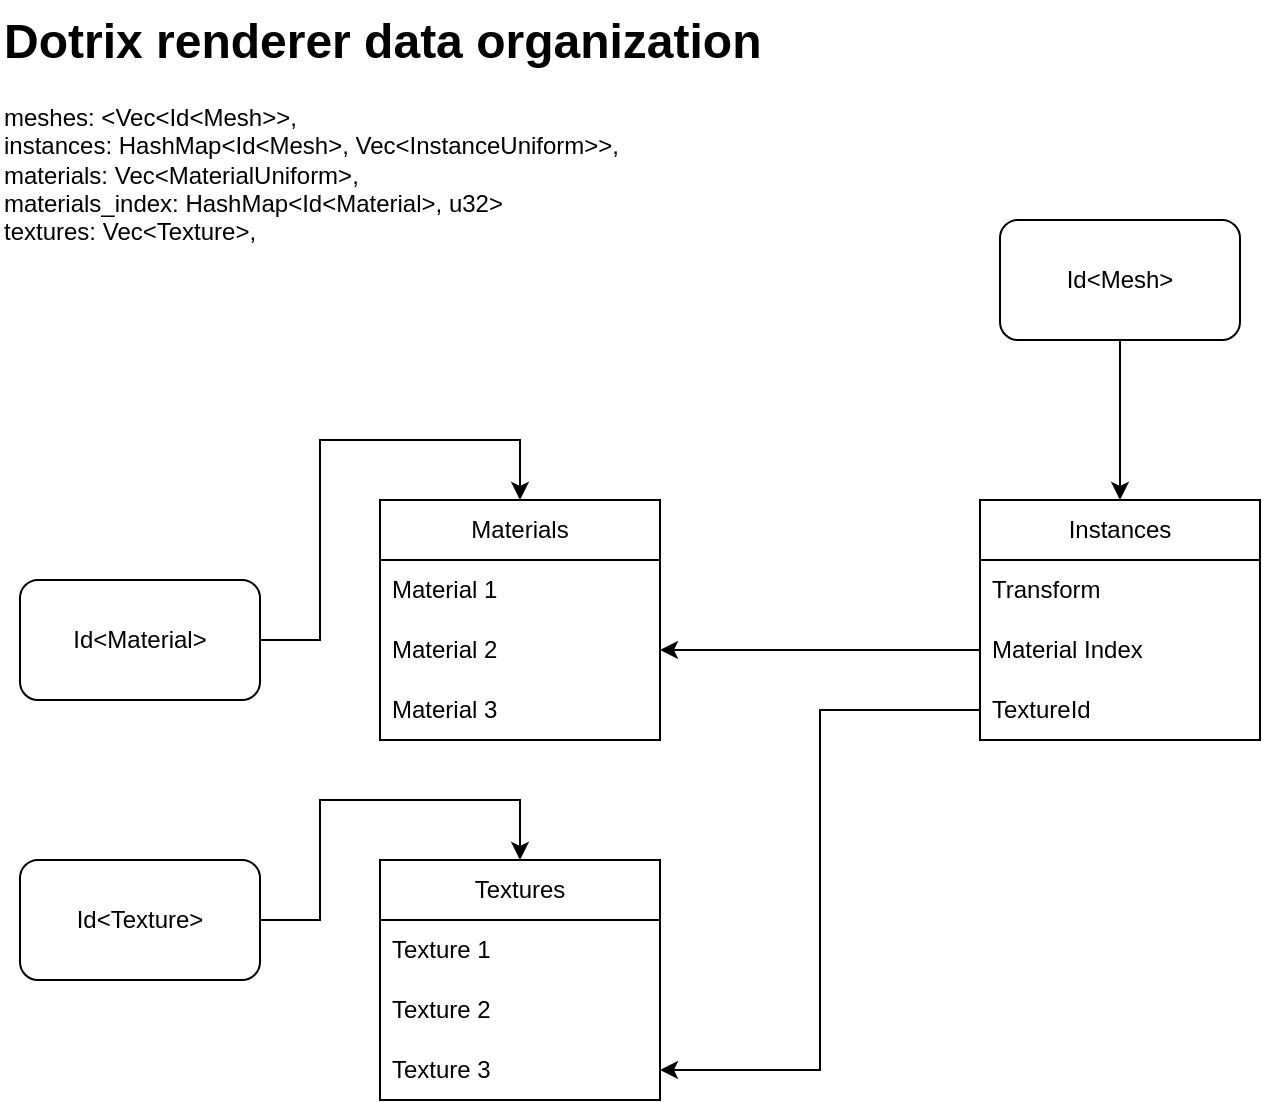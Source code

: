 <mxfile version="24.4.6" type="device">
  <diagram name="Stránka-1" id="pzbROFqQXbJkdpdegdzh">
    <mxGraphModel dx="890" dy="856" grid="1" gridSize="10" guides="1" tooltips="1" connect="1" arrows="1" fold="1" page="1" pageScale="1" pageWidth="850" pageHeight="1100" math="0" shadow="0">
      <root>
        <mxCell id="0" />
        <mxCell id="1" parent="0" />
        <mxCell id="EC6VJ-06u9wkPIw3qsLM-6" style="edgeStyle=orthogonalEdgeStyle;rounded=0;orthogonalLoop=1;jettySize=auto;html=1;entryX=0.5;entryY=0;entryDx=0;entryDy=0;" edge="1" parent="1" source="EC6VJ-06u9wkPIw3qsLM-1" target="EC6VJ-06u9wkPIw3qsLM-2">
          <mxGeometry relative="1" as="geometry">
            <Array as="points">
              <mxPoint x="620" y="240" />
              <mxPoint x="620" y="240" />
            </Array>
          </mxGeometry>
        </mxCell>
        <mxCell id="EC6VJ-06u9wkPIw3qsLM-1" value="Id&amp;lt;Mesh&amp;gt;" style="rounded=1;whiteSpace=wrap;html=1;" vertex="1" parent="1">
          <mxGeometry x="560" y="140" width="120" height="60" as="geometry" />
        </mxCell>
        <mxCell id="EC6VJ-06u9wkPIw3qsLM-2" value="Instances" style="swimlane;fontStyle=0;childLayout=stackLayout;horizontal=1;startSize=30;horizontalStack=0;resizeParent=1;resizeParentMax=0;resizeLast=0;collapsible=1;marginBottom=0;whiteSpace=wrap;html=1;" vertex="1" parent="1">
          <mxGeometry x="550" y="280" width="140" height="120" as="geometry" />
        </mxCell>
        <mxCell id="EC6VJ-06u9wkPIw3qsLM-3" value="Transform" style="text;strokeColor=none;fillColor=none;align=left;verticalAlign=middle;spacingLeft=4;spacingRight=4;overflow=hidden;points=[[0,0.5],[1,0.5]];portConstraint=eastwest;rotatable=0;whiteSpace=wrap;html=1;" vertex="1" parent="EC6VJ-06u9wkPIw3qsLM-2">
          <mxGeometry y="30" width="140" height="30" as="geometry" />
        </mxCell>
        <mxCell id="EC6VJ-06u9wkPIw3qsLM-4" value="Material Index" style="text;strokeColor=none;fillColor=none;align=left;verticalAlign=middle;spacingLeft=4;spacingRight=4;overflow=hidden;points=[[0,0.5],[1,0.5]];portConstraint=eastwest;rotatable=0;whiteSpace=wrap;html=1;" vertex="1" parent="EC6VJ-06u9wkPIw3qsLM-2">
          <mxGeometry y="60" width="140" height="30" as="geometry" />
        </mxCell>
        <mxCell id="EC6VJ-06u9wkPIw3qsLM-5" value="TextureId" style="text;strokeColor=none;fillColor=none;align=left;verticalAlign=middle;spacingLeft=4;spacingRight=4;overflow=hidden;points=[[0,0.5],[1,0.5]];portConstraint=eastwest;rotatable=0;whiteSpace=wrap;html=1;" vertex="1" parent="EC6VJ-06u9wkPIw3qsLM-2">
          <mxGeometry y="90" width="140" height="30" as="geometry" />
        </mxCell>
        <mxCell id="EC6VJ-06u9wkPIw3qsLM-8" value="Materials" style="swimlane;fontStyle=0;childLayout=stackLayout;horizontal=1;startSize=30;horizontalStack=0;resizeParent=1;resizeParentMax=0;resizeLast=0;collapsible=1;marginBottom=0;whiteSpace=wrap;html=1;" vertex="1" parent="1">
          <mxGeometry x="250" y="280" width="140" height="120" as="geometry" />
        </mxCell>
        <mxCell id="EC6VJ-06u9wkPIw3qsLM-9" value="Material 1" style="text;strokeColor=none;fillColor=none;align=left;verticalAlign=middle;spacingLeft=4;spacingRight=4;overflow=hidden;points=[[0,0.5],[1,0.5]];portConstraint=eastwest;rotatable=0;whiteSpace=wrap;html=1;" vertex="1" parent="EC6VJ-06u9wkPIw3qsLM-8">
          <mxGeometry y="30" width="140" height="30" as="geometry" />
        </mxCell>
        <mxCell id="EC6VJ-06u9wkPIw3qsLM-10" value="Material 2" style="text;strokeColor=none;fillColor=none;align=left;verticalAlign=middle;spacingLeft=4;spacingRight=4;overflow=hidden;points=[[0,0.5],[1,0.5]];portConstraint=eastwest;rotatable=0;whiteSpace=wrap;html=1;" vertex="1" parent="EC6VJ-06u9wkPIw3qsLM-8">
          <mxGeometry y="60" width="140" height="30" as="geometry" />
        </mxCell>
        <mxCell id="EC6VJ-06u9wkPIw3qsLM-11" value="Material 3" style="text;strokeColor=none;fillColor=none;align=left;verticalAlign=middle;spacingLeft=4;spacingRight=4;overflow=hidden;points=[[0,0.5],[1,0.5]];portConstraint=eastwest;rotatable=0;whiteSpace=wrap;html=1;" vertex="1" parent="EC6VJ-06u9wkPIw3qsLM-8">
          <mxGeometry y="90" width="140" height="30" as="geometry" />
        </mxCell>
        <mxCell id="EC6VJ-06u9wkPIw3qsLM-13" style="edgeStyle=orthogonalEdgeStyle;rounded=0;orthogonalLoop=1;jettySize=auto;html=1;entryX=0.5;entryY=0;entryDx=0;entryDy=0;" edge="1" parent="1" source="EC6VJ-06u9wkPIw3qsLM-12" target="EC6VJ-06u9wkPIw3qsLM-8">
          <mxGeometry relative="1" as="geometry">
            <Array as="points">
              <mxPoint x="220" y="350" />
              <mxPoint x="220" y="250" />
              <mxPoint x="320" y="250" />
            </Array>
          </mxGeometry>
        </mxCell>
        <mxCell id="EC6VJ-06u9wkPIw3qsLM-12" value="Id&amp;lt;Material&amp;gt;" style="rounded=1;whiteSpace=wrap;html=1;" vertex="1" parent="1">
          <mxGeometry x="70" y="320" width="120" height="60" as="geometry" />
        </mxCell>
        <mxCell id="EC6VJ-06u9wkPIw3qsLM-19" style="edgeStyle=orthogonalEdgeStyle;rounded=0;orthogonalLoop=1;jettySize=auto;html=1;entryX=0.5;entryY=0;entryDx=0;entryDy=0;" edge="1" parent="1" source="EC6VJ-06u9wkPIw3qsLM-14" target="EC6VJ-06u9wkPIw3qsLM-15">
          <mxGeometry relative="1" as="geometry">
            <Array as="points">
              <mxPoint x="220" y="490" />
              <mxPoint x="220" y="430" />
              <mxPoint x="320" y="430" />
            </Array>
          </mxGeometry>
        </mxCell>
        <mxCell id="EC6VJ-06u9wkPIw3qsLM-14" value="Id&amp;lt;Texture&amp;gt;" style="rounded=1;whiteSpace=wrap;html=1;" vertex="1" parent="1">
          <mxGeometry x="70" y="460" width="120" height="60" as="geometry" />
        </mxCell>
        <mxCell id="EC6VJ-06u9wkPIw3qsLM-15" value="Textures" style="swimlane;fontStyle=0;childLayout=stackLayout;horizontal=1;startSize=30;horizontalStack=0;resizeParent=1;resizeParentMax=0;resizeLast=0;collapsible=1;marginBottom=0;whiteSpace=wrap;html=1;" vertex="1" parent="1">
          <mxGeometry x="250" y="460" width="140" height="120" as="geometry" />
        </mxCell>
        <mxCell id="EC6VJ-06u9wkPIw3qsLM-16" value="Texture 1" style="text;strokeColor=none;fillColor=none;align=left;verticalAlign=middle;spacingLeft=4;spacingRight=4;overflow=hidden;points=[[0,0.5],[1,0.5]];portConstraint=eastwest;rotatable=0;whiteSpace=wrap;html=1;" vertex="1" parent="EC6VJ-06u9wkPIw3qsLM-15">
          <mxGeometry y="30" width="140" height="30" as="geometry" />
        </mxCell>
        <mxCell id="EC6VJ-06u9wkPIw3qsLM-17" value="Texture 2" style="text;strokeColor=none;fillColor=none;align=left;verticalAlign=middle;spacingLeft=4;spacingRight=4;overflow=hidden;points=[[0,0.5],[1,0.5]];portConstraint=eastwest;rotatable=0;whiteSpace=wrap;html=1;" vertex="1" parent="EC6VJ-06u9wkPIw3qsLM-15">
          <mxGeometry y="60" width="140" height="30" as="geometry" />
        </mxCell>
        <mxCell id="EC6VJ-06u9wkPIw3qsLM-18" value="Texture 3" style="text;strokeColor=none;fillColor=none;align=left;verticalAlign=middle;spacingLeft=4;spacingRight=4;overflow=hidden;points=[[0,0.5],[1,0.5]];portConstraint=eastwest;rotatable=0;whiteSpace=wrap;html=1;" vertex="1" parent="EC6VJ-06u9wkPIw3qsLM-15">
          <mxGeometry y="90" width="140" height="30" as="geometry" />
        </mxCell>
        <mxCell id="EC6VJ-06u9wkPIw3qsLM-20" style="edgeStyle=orthogonalEdgeStyle;rounded=0;orthogonalLoop=1;jettySize=auto;html=1;entryX=1;entryY=0.5;entryDx=0;entryDy=0;" edge="1" parent="1" source="EC6VJ-06u9wkPIw3qsLM-4" target="EC6VJ-06u9wkPIw3qsLM-10">
          <mxGeometry relative="1" as="geometry" />
        </mxCell>
        <mxCell id="EC6VJ-06u9wkPIw3qsLM-21" style="edgeStyle=orthogonalEdgeStyle;rounded=0;orthogonalLoop=1;jettySize=auto;html=1;entryX=1;entryY=0.5;entryDx=0;entryDy=0;" edge="1" parent="1" source="EC6VJ-06u9wkPIw3qsLM-5" target="EC6VJ-06u9wkPIw3qsLM-18">
          <mxGeometry relative="1" as="geometry" />
        </mxCell>
        <mxCell id="EC6VJ-06u9wkPIw3qsLM-22" value="&lt;h1 style=&quot;margin-top: 0px;&quot;&gt;Dotrix renderer data organization&lt;br&gt;&lt;/h1&gt;&lt;p&gt;meshes: &amp;lt;Vec&amp;lt;Id&amp;lt;Mesh&amp;gt;&amp;gt;,&lt;br&gt;instances: HashMap&amp;lt;Id&amp;lt;Mesh&amp;gt;, Vec&amp;lt;InstanceUniform&amp;gt;&amp;gt;,&lt;br&gt;materials: Vec&amp;lt;MaterialUniform&amp;gt;,&lt;br&gt;materials_index: HashMap&amp;lt;Id&amp;lt;Material&amp;gt;, u32&amp;gt;&lt;br&gt;textures: Vec&amp;lt;Texture&amp;gt;,&lt;br&gt;textures_index: HashMap&amp;lt;Id&amp;lt;Texture&amp;gt;, u32&amp;gt;&lt;/p&gt;" style="text;html=1;whiteSpace=wrap;overflow=hidden;rounded=0;" vertex="1" parent="1">
          <mxGeometry x="60" y="30" width="490" height="120" as="geometry" />
        </mxCell>
      </root>
    </mxGraphModel>
  </diagram>
</mxfile>
